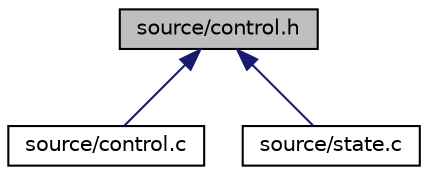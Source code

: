 digraph "source/control.h"
{
  edge [fontname="Helvetica",fontsize="10",labelfontname="Helvetica",labelfontsize="10"];
  node [fontname="Helvetica",fontsize="10",shape=record];
  Node2 [label="source/control.h",height=0.2,width=0.4,color="black", fillcolor="grey75", style="filled", fontcolor="black"];
  Node2 -> Node3 [dir="back",color="midnightblue",fontsize="10",style="solid"];
  Node3 [label="source/control.c",height=0.2,width=0.4,color="black", fillcolor="white", style="filled",URL="$control_8c_source.html"];
  Node2 -> Node4 [dir="back",color="midnightblue",fontsize="10",style="solid"];
  Node4 [label="source/state.c",height=0.2,width=0.4,color="black", fillcolor="white", style="filled",URL="$state_8c_source.html"];
}
